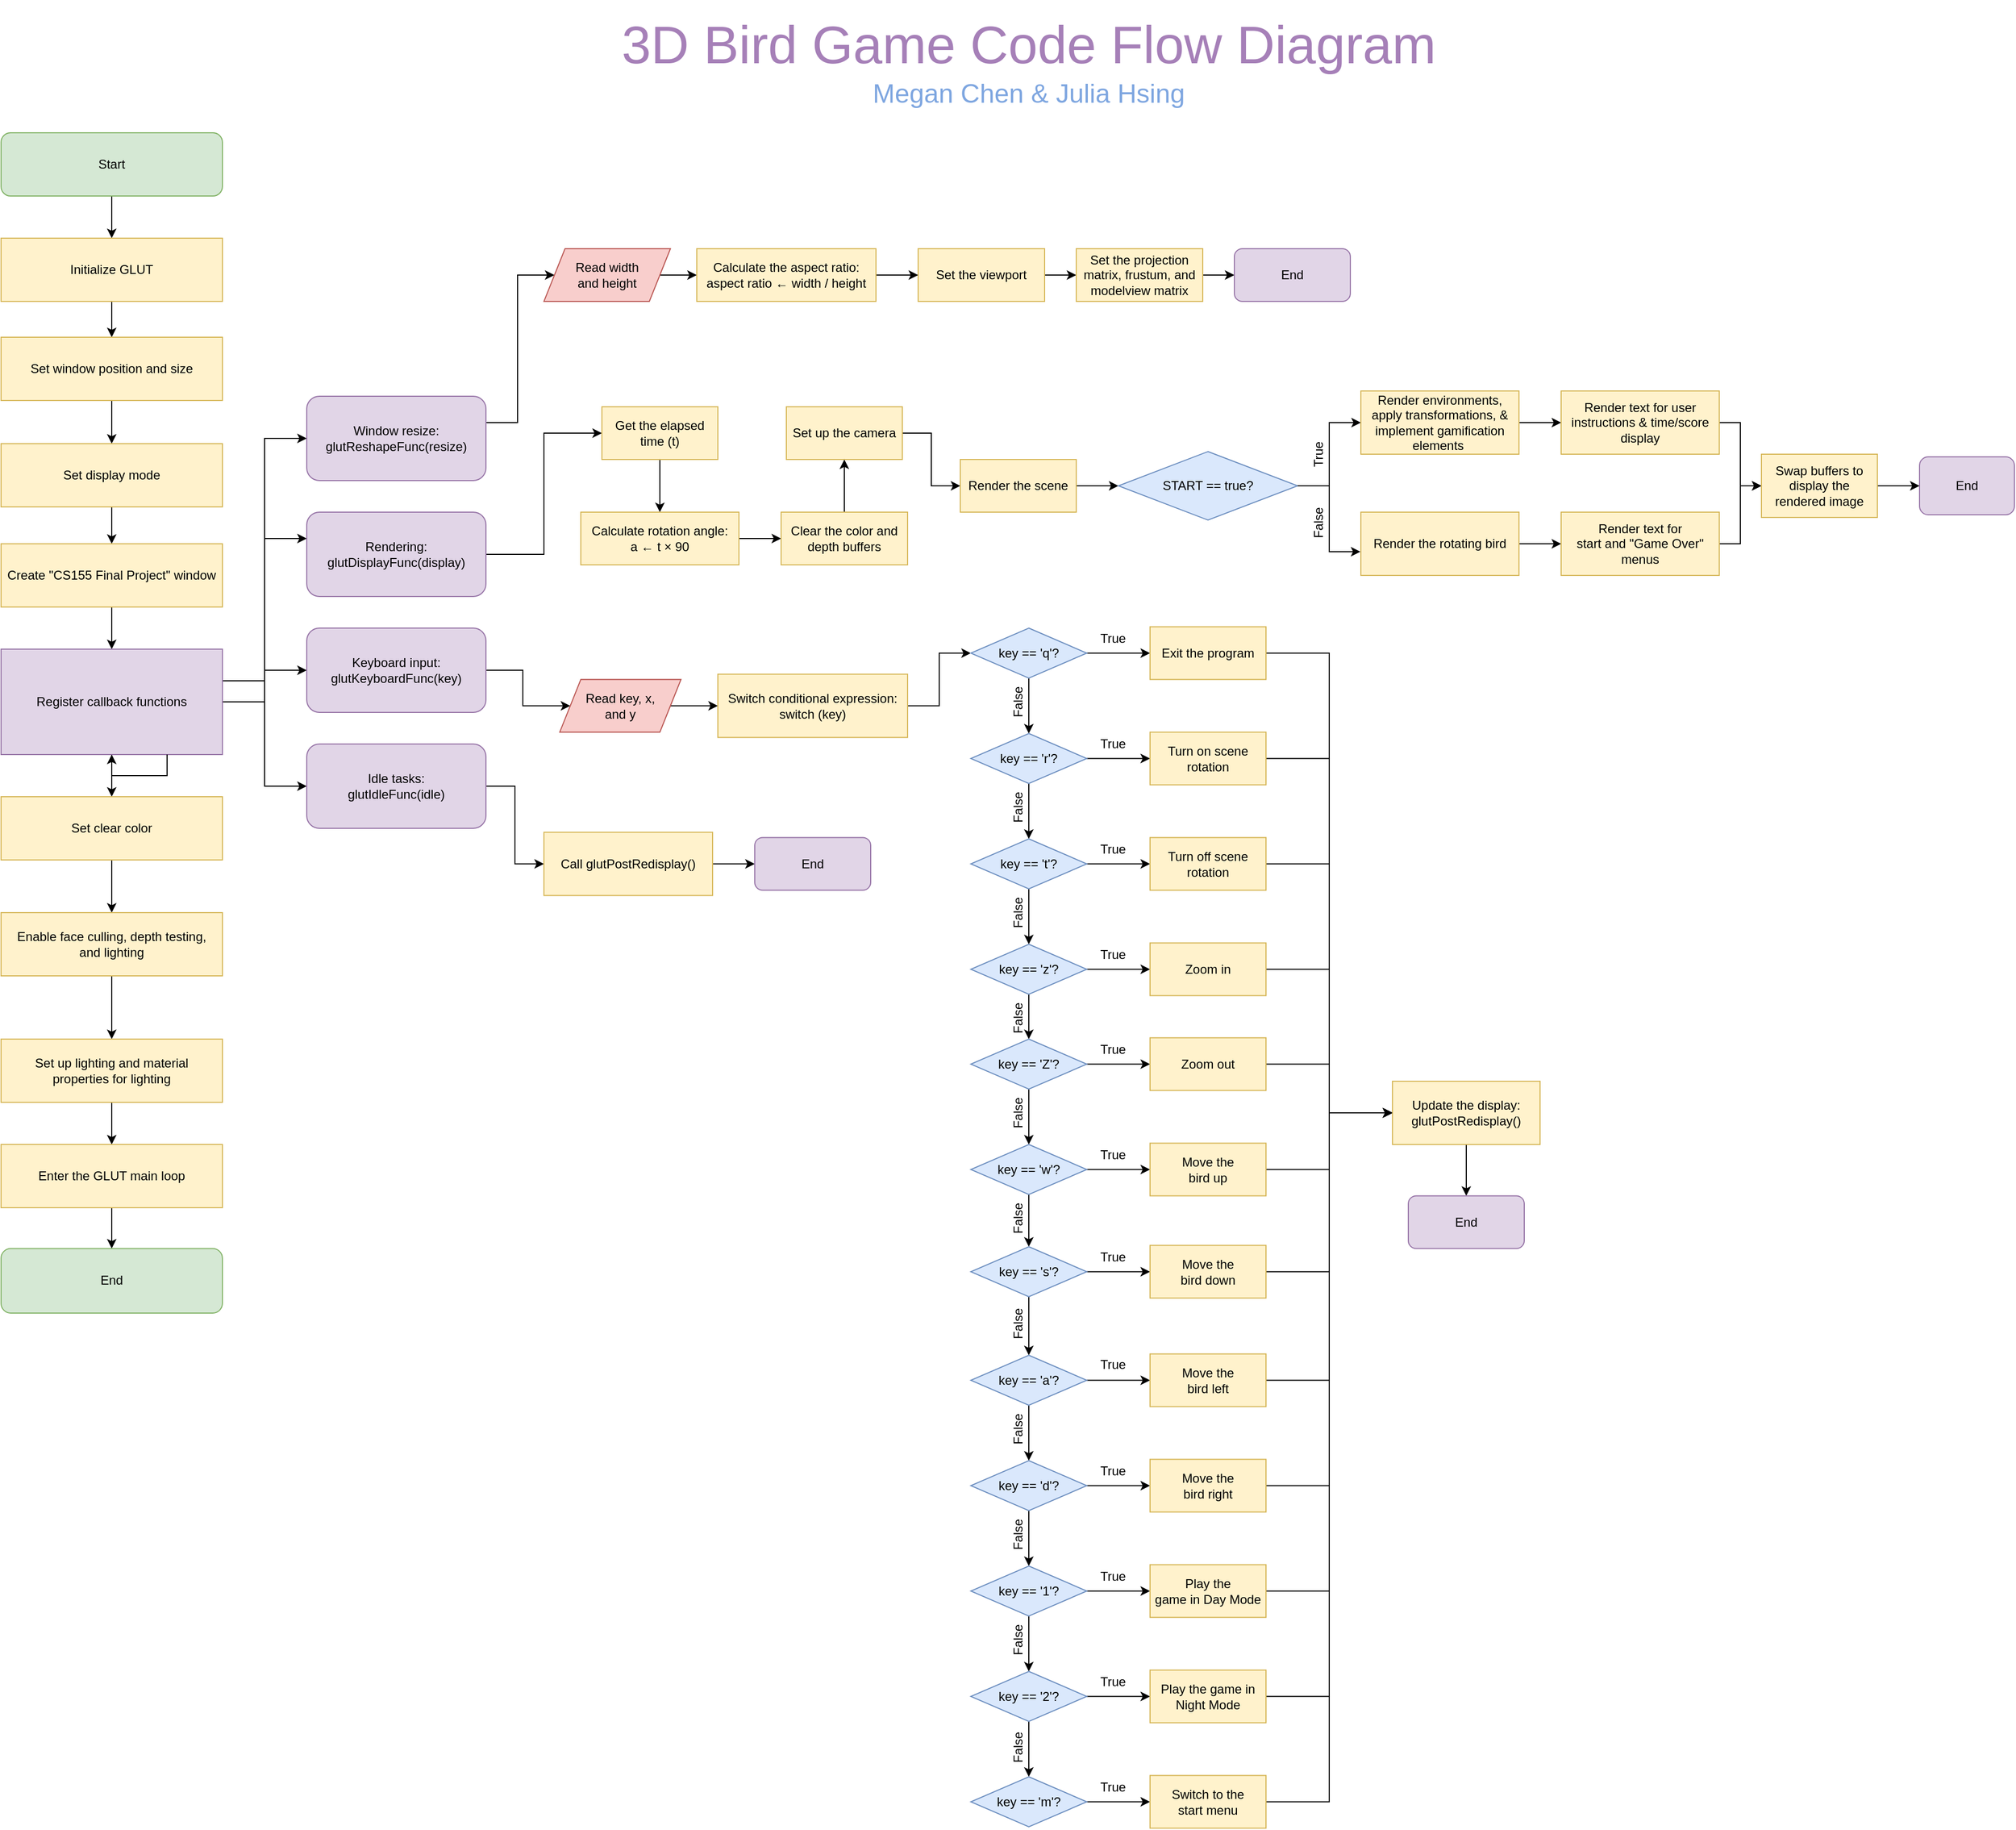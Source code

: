 <mxfile version="22.1.8" type="device">
  <diagram id="C5RBs43oDa-KdzZeNtuy" name="Page-1">
    <mxGraphModel dx="1687" dy="882" grid="0" gridSize="10" guides="1" tooltips="1" connect="1" arrows="1" fold="1" page="0" pageScale="1" pageWidth="1169" pageHeight="827" background="none" math="0" shadow="0">
      <root>
        <mxCell id="WIyWlLk6GJQsqaUBKTNV-0" />
        <mxCell id="WIyWlLk6GJQsqaUBKTNV-1" parent="WIyWlLk6GJQsqaUBKTNV-0" />
        <mxCell id="DvEdpbcLVtmOdHuHlk22-88" value="" style="edgeStyle=orthogonalEdgeStyle;rounded=0;orthogonalLoop=1;jettySize=auto;html=1;" parent="WIyWlLk6GJQsqaUBKTNV-1" source="WIyWlLk6GJQsqaUBKTNV-3" target="GtnpbiUyTME8SAcriD9--0" edge="1">
          <mxGeometry relative="1" as="geometry" />
        </mxCell>
        <mxCell id="WIyWlLk6GJQsqaUBKTNV-3" value="Start" style="rounded=1;whiteSpace=wrap;html=1;fontSize=12;glass=0;strokeWidth=1;shadow=0;fillColor=#d5e8d4;strokeColor=#82b366;" parent="WIyWlLk6GJQsqaUBKTNV-1" vertex="1">
          <mxGeometry x="70" y="160" width="210" height="60" as="geometry" />
        </mxCell>
        <mxCell id="GtnpbiUyTME8SAcriD9--3" value="" style="edgeStyle=orthogonalEdgeStyle;rounded=0;orthogonalLoop=1;jettySize=auto;html=1;" parent="WIyWlLk6GJQsqaUBKTNV-1" source="GtnpbiUyTME8SAcriD9--0" target="GtnpbiUyTME8SAcriD9--1" edge="1">
          <mxGeometry relative="1" as="geometry" />
        </mxCell>
        <mxCell id="GtnpbiUyTME8SAcriD9--0" value="Initialize GLUT" style="rounded=0;whiteSpace=wrap;html=1;fillColor=#fff2cc;strokeColor=#d6b656;" parent="WIyWlLk6GJQsqaUBKTNV-1" vertex="1">
          <mxGeometry x="70" y="260" width="210" height="60" as="geometry" />
        </mxCell>
        <mxCell id="GtnpbiUyTME8SAcriD9--4" value="" style="edgeStyle=orthogonalEdgeStyle;rounded=0;orthogonalLoop=1;jettySize=auto;html=1;" parent="WIyWlLk6GJQsqaUBKTNV-1" source="GtnpbiUyTME8SAcriD9--1" target="GtnpbiUyTME8SAcriD9--2" edge="1">
          <mxGeometry relative="1" as="geometry" />
        </mxCell>
        <mxCell id="GtnpbiUyTME8SAcriD9--1" value="Set window position and size" style="rounded=0;whiteSpace=wrap;html=1;fillColor=#fff2cc;strokeColor=#d6b656;" parent="WIyWlLk6GJQsqaUBKTNV-1" vertex="1">
          <mxGeometry x="70" y="354" width="210" height="60" as="geometry" />
        </mxCell>
        <mxCell id="GtnpbiUyTME8SAcriD9--6" value="" style="edgeStyle=orthogonalEdgeStyle;rounded=0;orthogonalLoop=1;jettySize=auto;html=1;" parent="WIyWlLk6GJQsqaUBKTNV-1" source="GtnpbiUyTME8SAcriD9--2" target="GtnpbiUyTME8SAcriD9--5" edge="1">
          <mxGeometry relative="1" as="geometry" />
        </mxCell>
        <mxCell id="GtnpbiUyTME8SAcriD9--2" value="Set display mode" style="rounded=0;whiteSpace=wrap;html=1;fillColor=#fff2cc;strokeColor=#d6b656;" parent="WIyWlLk6GJQsqaUBKTNV-1" vertex="1">
          <mxGeometry x="70" y="455" width="210" height="60" as="geometry" />
        </mxCell>
        <mxCell id="GtnpbiUyTME8SAcriD9--8" value="" style="edgeStyle=orthogonalEdgeStyle;rounded=0;orthogonalLoop=1;jettySize=auto;html=1;" parent="WIyWlLk6GJQsqaUBKTNV-1" source="GtnpbiUyTME8SAcriD9--5" target="GtnpbiUyTME8SAcriD9--7" edge="1">
          <mxGeometry relative="1" as="geometry" />
        </mxCell>
        <mxCell id="GtnpbiUyTME8SAcriD9--5" value="Create &quot;CS155 Final Project&quot; window" style="rounded=0;whiteSpace=wrap;html=1;fillColor=#fff2cc;strokeColor=#d6b656;" parent="WIyWlLk6GJQsqaUBKTNV-1" vertex="1">
          <mxGeometry x="70" y="550" width="210" height="60" as="geometry" />
        </mxCell>
        <mxCell id="GtnpbiUyTME8SAcriD9--10" value="" style="edgeStyle=orthogonalEdgeStyle;rounded=0;orthogonalLoop=1;jettySize=auto;html=1;" parent="WIyWlLk6GJQsqaUBKTNV-1" source="GtnpbiUyTME8SAcriD9--7" target="GtnpbiUyTME8SAcriD9--9" edge="1">
          <mxGeometry relative="1" as="geometry" />
        </mxCell>
        <mxCell id="GtnpbiUyTME8SAcriD9--27" style="edgeStyle=orthogonalEdgeStyle;rounded=0;orthogonalLoop=1;jettySize=auto;html=1;exitX=1;exitY=0.5;exitDx=0;exitDy=0;" parent="WIyWlLk6GJQsqaUBKTNV-1" source="GtnpbiUyTME8SAcriD9--7" target="GtnpbiUyTME8SAcriD9--23" edge="1">
          <mxGeometry relative="1" as="geometry">
            <Array as="points">
              <mxPoint x="320" y="680" />
              <mxPoint x="320" y="545" />
            </Array>
          </mxGeometry>
        </mxCell>
        <mxCell id="GtnpbiUyTME8SAcriD9--28" style="edgeStyle=orthogonalEdgeStyle;rounded=0;orthogonalLoop=1;jettySize=auto;html=1;exitX=1;exitY=0.5;exitDx=0;exitDy=0;entryX=0;entryY=0.5;entryDx=0;entryDy=0;" parent="WIyWlLk6GJQsqaUBKTNV-1" source="GtnpbiUyTME8SAcriD9--7" target="GtnpbiUyTME8SAcriD9--24" edge="1">
          <mxGeometry relative="1" as="geometry" />
        </mxCell>
        <mxCell id="GtnpbiUyTME8SAcriD9--29" style="edgeStyle=orthogonalEdgeStyle;rounded=0;orthogonalLoop=1;jettySize=auto;html=1;exitX=1;exitY=0.5;exitDx=0;exitDy=0;entryX=0;entryY=0.5;entryDx=0;entryDy=0;" parent="WIyWlLk6GJQsqaUBKTNV-1" source="GtnpbiUyTME8SAcriD9--7" target="GtnpbiUyTME8SAcriD9--22" edge="1">
          <mxGeometry relative="1" as="geometry" />
        </mxCell>
        <mxCell id="GtnpbiUyTME8SAcriD9--30" style="edgeStyle=orthogonalEdgeStyle;rounded=0;orthogonalLoop=1;jettySize=auto;html=1;exitX=1;exitY=0.5;exitDx=0;exitDy=0;entryX=0;entryY=0.5;entryDx=0;entryDy=0;" parent="WIyWlLk6GJQsqaUBKTNV-1" source="GtnpbiUyTME8SAcriD9--7" target="GtnpbiUyTME8SAcriD9--25" edge="1">
          <mxGeometry relative="1" as="geometry" />
        </mxCell>
        <mxCell id="GtnpbiUyTME8SAcriD9--7" value="Register callback functions" style="rounded=0;whiteSpace=wrap;html=1;fillColor=#e1d5e7;strokeColor=#9673a6;" parent="WIyWlLk6GJQsqaUBKTNV-1" vertex="1">
          <mxGeometry x="70" y="650" width="210" height="100" as="geometry" />
        </mxCell>
        <mxCell id="GtnpbiUyTME8SAcriD9--12" value="" style="edgeStyle=orthogonalEdgeStyle;rounded=0;orthogonalLoop=1;jettySize=auto;html=1;" parent="WIyWlLk6GJQsqaUBKTNV-1" source="GtnpbiUyTME8SAcriD9--9" target="GtnpbiUyTME8SAcriD9--11" edge="1">
          <mxGeometry relative="1" as="geometry" />
        </mxCell>
        <mxCell id="GtnpbiUyTME8SAcriD9--9" value="Set clear color" style="rounded=0;whiteSpace=wrap;html=1;fillColor=#fff2cc;strokeColor=#d6b656;" parent="WIyWlLk6GJQsqaUBKTNV-1" vertex="1">
          <mxGeometry x="70" y="790" width="210" height="60" as="geometry" />
        </mxCell>
        <mxCell id="GtnpbiUyTME8SAcriD9--16" value="" style="edgeStyle=orthogonalEdgeStyle;rounded=0;orthogonalLoop=1;jettySize=auto;html=1;" parent="WIyWlLk6GJQsqaUBKTNV-1" source="GtnpbiUyTME8SAcriD9--11" target="GtnpbiUyTME8SAcriD9--13" edge="1">
          <mxGeometry relative="1" as="geometry" />
        </mxCell>
        <mxCell id="GtnpbiUyTME8SAcriD9--11" value="Enable face culling, depth testing, &lt;br&gt;and lighting" style="rounded=0;whiteSpace=wrap;html=1;fillColor=#fff2cc;strokeColor=#d6b656;" parent="WIyWlLk6GJQsqaUBKTNV-1" vertex="1">
          <mxGeometry x="70" y="900" width="210" height="60" as="geometry" />
        </mxCell>
        <mxCell id="GtnpbiUyTME8SAcriD9--15" value="" style="edgeStyle=orthogonalEdgeStyle;rounded=0;orthogonalLoop=1;jettySize=auto;html=1;" parent="WIyWlLk6GJQsqaUBKTNV-1" source="GtnpbiUyTME8SAcriD9--13" target="GtnpbiUyTME8SAcriD9--14" edge="1">
          <mxGeometry relative="1" as="geometry" />
        </mxCell>
        <mxCell id="GtnpbiUyTME8SAcriD9--13" value="Set up lighting and material &lt;br&gt;properties for lighting" style="rounded=0;whiteSpace=wrap;html=1;fillColor=#fff2cc;strokeColor=#d6b656;" parent="WIyWlLk6GJQsqaUBKTNV-1" vertex="1">
          <mxGeometry x="70" y="1020" width="210" height="60" as="geometry" />
        </mxCell>
        <mxCell id="GtnpbiUyTME8SAcriD9--18" value="" style="edgeStyle=orthogonalEdgeStyle;rounded=0;orthogonalLoop=1;jettySize=auto;html=1;" parent="WIyWlLk6GJQsqaUBKTNV-1" source="GtnpbiUyTME8SAcriD9--14" target="GtnpbiUyTME8SAcriD9--17" edge="1">
          <mxGeometry relative="1" as="geometry" />
        </mxCell>
        <mxCell id="GtnpbiUyTME8SAcriD9--14" value="Enter the GLUT main loop" style="rounded=0;whiteSpace=wrap;html=1;fillColor=#fff2cc;strokeColor=#d6b656;" parent="WIyWlLk6GJQsqaUBKTNV-1" vertex="1">
          <mxGeometry x="70" y="1120" width="210" height="60" as="geometry" />
        </mxCell>
        <mxCell id="GtnpbiUyTME8SAcriD9--17" value="End" style="rounded=1;whiteSpace=wrap;html=1;fillColor=#d5e8d4;strokeColor=#82b366;" parent="WIyWlLk6GJQsqaUBKTNV-1" vertex="1">
          <mxGeometry x="70" y="1218.75" width="210" height="61.25" as="geometry" />
        </mxCell>
        <mxCell id="GtnpbiUyTME8SAcriD9--35" style="edgeStyle=orthogonalEdgeStyle;rounded=0;orthogonalLoop=1;jettySize=auto;html=1;entryX=0;entryY=0.5;entryDx=0;entryDy=0;" parent="WIyWlLk6GJQsqaUBKTNV-1" source="GtnpbiUyTME8SAcriD9--22" target="GtnpbiUyTME8SAcriD9--31" edge="1">
          <mxGeometry relative="1" as="geometry">
            <Array as="points">
              <mxPoint x="560" y="435" />
              <mxPoint x="560" y="295" />
            </Array>
          </mxGeometry>
        </mxCell>
        <mxCell id="GtnpbiUyTME8SAcriD9--22" value="Window resize: glutReshapeFunc(resize)" style="rounded=1;whiteSpace=wrap;html=1;fillColor=#e1d5e7;strokeColor=#9673a6;" parent="WIyWlLk6GJQsqaUBKTNV-1" vertex="1">
          <mxGeometry x="360" y="410" width="170" height="80" as="geometry" />
        </mxCell>
        <mxCell id="GtnpbiUyTME8SAcriD9--49" style="edgeStyle=orthogonalEdgeStyle;rounded=0;orthogonalLoop=1;jettySize=auto;html=1;entryX=0;entryY=0.5;entryDx=0;entryDy=0;" parent="WIyWlLk6GJQsqaUBKTNV-1" source="GtnpbiUyTME8SAcriD9--23" target="GtnpbiUyTME8SAcriD9--44" edge="1">
          <mxGeometry relative="1" as="geometry" />
        </mxCell>
        <mxCell id="GtnpbiUyTME8SAcriD9--23" value="Rendering: glutDisplayFunc(display)" style="rounded=1;whiteSpace=wrap;html=1;fillColor=#e1d5e7;strokeColor=#9673a6;" parent="WIyWlLk6GJQsqaUBKTNV-1" vertex="1">
          <mxGeometry x="360" y="520" width="170" height="80" as="geometry" />
        </mxCell>
        <mxCell id="GtnpbiUyTME8SAcriD9--78" value="" style="edgeStyle=orthogonalEdgeStyle;rounded=0;orthogonalLoop=1;jettySize=auto;html=1;" parent="WIyWlLk6GJQsqaUBKTNV-1" source="GtnpbiUyTME8SAcriD9--24" target="GtnpbiUyTME8SAcriD9--77" edge="1">
          <mxGeometry relative="1" as="geometry" />
        </mxCell>
        <mxCell id="GtnpbiUyTME8SAcriD9--24" value="Keyboard input: glutKeyboardFunc(key)" style="rounded=1;whiteSpace=wrap;html=1;fillColor=#e1d5e7;strokeColor=#9673a6;" parent="WIyWlLk6GJQsqaUBKTNV-1" vertex="1">
          <mxGeometry x="360" y="630" width="170" height="80" as="geometry" />
        </mxCell>
        <mxCell id="DvEdpbcLVtmOdHuHlk22-83" style="edgeStyle=orthogonalEdgeStyle;rounded=0;orthogonalLoop=1;jettySize=auto;html=1;entryX=0;entryY=0.5;entryDx=0;entryDy=0;" parent="WIyWlLk6GJQsqaUBKTNV-1" source="GtnpbiUyTME8SAcriD9--25" target="DvEdpbcLVtmOdHuHlk22-82" edge="1">
          <mxGeometry relative="1" as="geometry" />
        </mxCell>
        <mxCell id="GtnpbiUyTME8SAcriD9--25" value="Idle tasks: &lt;br&gt;glutIdleFunc(idle)" style="rounded=1;whiteSpace=wrap;html=1;fillColor=#e1d5e7;strokeColor=#9673a6;" parent="WIyWlLk6GJQsqaUBKTNV-1" vertex="1">
          <mxGeometry x="360" y="740" width="170" height="80" as="geometry" />
        </mxCell>
        <mxCell id="GtnpbiUyTME8SAcriD9--42" value="" style="edgeStyle=orthogonalEdgeStyle;rounded=0;orthogonalLoop=1;jettySize=auto;html=1;" parent="WIyWlLk6GJQsqaUBKTNV-1" source="GtnpbiUyTME8SAcriD9--31" target="GtnpbiUyTME8SAcriD9--41" edge="1">
          <mxGeometry relative="1" as="geometry" />
        </mxCell>
        <mxCell id="GtnpbiUyTME8SAcriD9--31" value="Read width &lt;br&gt;and height" style="shape=parallelogram;perimeter=parallelogramPerimeter;whiteSpace=wrap;html=1;fixedSize=1;fillColor=#f8cecc;strokeColor=#b85450;" parent="WIyWlLk6GJQsqaUBKTNV-1" vertex="1">
          <mxGeometry x="585" y="270" width="120" height="50" as="geometry" />
        </mxCell>
        <mxCell id="GtnpbiUyTME8SAcriD9--32" style="edgeStyle=orthogonalEdgeStyle;rounded=0;orthogonalLoop=1;jettySize=auto;html=1;exitX=0.5;exitY=1;exitDx=0;exitDy=0;" parent="WIyWlLk6GJQsqaUBKTNV-1" source="GtnpbiUyTME8SAcriD9--31" target="GtnpbiUyTME8SAcriD9--31" edge="1">
          <mxGeometry relative="1" as="geometry" />
        </mxCell>
        <mxCell id="GtnpbiUyTME8SAcriD9--37" value="" style="edgeStyle=orthogonalEdgeStyle;rounded=0;orthogonalLoop=1;jettySize=auto;html=1;" parent="WIyWlLk6GJQsqaUBKTNV-1" source="GtnpbiUyTME8SAcriD9--33" target="GtnpbiUyTME8SAcriD9--34" edge="1">
          <mxGeometry relative="1" as="geometry" />
        </mxCell>
        <mxCell id="GtnpbiUyTME8SAcriD9--33" value="Set the viewport" style="rounded=0;whiteSpace=wrap;html=1;fillColor=#fff2cc;strokeColor=#d6b656;" parent="WIyWlLk6GJQsqaUBKTNV-1" vertex="1">
          <mxGeometry x="940" y="270" width="120" height="50" as="geometry" />
        </mxCell>
        <mxCell id="GtnpbiUyTME8SAcriD9--39" value="" style="edgeStyle=orthogonalEdgeStyle;rounded=0;orthogonalLoop=1;jettySize=auto;html=1;" parent="WIyWlLk6GJQsqaUBKTNV-1" source="GtnpbiUyTME8SAcriD9--34" target="GtnpbiUyTME8SAcriD9--38" edge="1">
          <mxGeometry relative="1" as="geometry" />
        </mxCell>
        <mxCell id="GtnpbiUyTME8SAcriD9--34" value="Set the projection matrix, frustum, and modelview matrix" style="rounded=0;whiteSpace=wrap;html=1;fillColor=#fff2cc;strokeColor=#d6b656;" parent="WIyWlLk6GJQsqaUBKTNV-1" vertex="1">
          <mxGeometry x="1090" y="270" width="120" height="50" as="geometry" />
        </mxCell>
        <mxCell id="GtnpbiUyTME8SAcriD9--38" value="End" style="rounded=1;whiteSpace=wrap;html=1;fillColor=#e1d5e7;strokeColor=#9673a6;" parent="WIyWlLk6GJQsqaUBKTNV-1" vertex="1">
          <mxGeometry x="1240" y="270" width="110" height="50" as="geometry" />
        </mxCell>
        <mxCell id="GtnpbiUyTME8SAcriD9--43" value="" style="edgeStyle=orthogonalEdgeStyle;rounded=0;orthogonalLoop=1;jettySize=auto;html=1;" parent="WIyWlLk6GJQsqaUBKTNV-1" source="GtnpbiUyTME8SAcriD9--41" target="GtnpbiUyTME8SAcriD9--33" edge="1">
          <mxGeometry relative="1" as="geometry" />
        </mxCell>
        <mxCell id="GtnpbiUyTME8SAcriD9--41" value="Calculate the aspect ratio:&lt;br&gt;aspect ratio&amp;nbsp;← width / height" style="rounded=0;whiteSpace=wrap;html=1;fillColor=#fff2cc;strokeColor=#d6b656;" parent="WIyWlLk6GJQsqaUBKTNV-1" vertex="1">
          <mxGeometry x="730" y="270" width="170" height="50" as="geometry" />
        </mxCell>
        <mxCell id="GtnpbiUyTME8SAcriD9--50" value="" style="edgeStyle=orthogonalEdgeStyle;rounded=0;orthogonalLoop=1;jettySize=auto;html=1;" parent="WIyWlLk6GJQsqaUBKTNV-1" source="GtnpbiUyTME8SAcriD9--44" target="GtnpbiUyTME8SAcriD9--45" edge="1">
          <mxGeometry relative="1" as="geometry" />
        </mxCell>
        <mxCell id="GtnpbiUyTME8SAcriD9--44" value="Get the elapsed time (t)" style="rounded=0;whiteSpace=wrap;html=1;fillColor=#fff2cc;strokeColor=#d6b656;" parent="WIyWlLk6GJQsqaUBKTNV-1" vertex="1">
          <mxGeometry x="640" y="420" width="110" height="50" as="geometry" />
        </mxCell>
        <mxCell id="GtnpbiUyTME8SAcriD9--51" value="" style="edgeStyle=orthogonalEdgeStyle;rounded=0;orthogonalLoop=1;jettySize=auto;html=1;" parent="WIyWlLk6GJQsqaUBKTNV-1" source="GtnpbiUyTME8SAcriD9--45" target="GtnpbiUyTME8SAcriD9--46" edge="1">
          <mxGeometry relative="1" as="geometry" />
        </mxCell>
        <mxCell id="GtnpbiUyTME8SAcriD9--45" value="Calculate rotation angle:&lt;br&gt;a ←&amp;nbsp;t ×&amp;nbsp;90" style="rounded=0;whiteSpace=wrap;html=1;fillColor=#fff2cc;strokeColor=#d6b656;" parent="WIyWlLk6GJQsqaUBKTNV-1" vertex="1">
          <mxGeometry x="620" y="520" width="150" height="50" as="geometry" />
        </mxCell>
        <mxCell id="GtnpbiUyTME8SAcriD9--52" value="" style="edgeStyle=orthogonalEdgeStyle;rounded=0;orthogonalLoop=1;jettySize=auto;html=1;" parent="WIyWlLk6GJQsqaUBKTNV-1" source="GtnpbiUyTME8SAcriD9--46" target="GtnpbiUyTME8SAcriD9--47" edge="1">
          <mxGeometry relative="1" as="geometry" />
        </mxCell>
        <mxCell id="GtnpbiUyTME8SAcriD9--46" value="Clear the color and depth buffers" style="rounded=0;whiteSpace=wrap;html=1;fillColor=#fff2cc;strokeColor=#d6b656;" parent="WIyWlLk6GJQsqaUBKTNV-1" vertex="1">
          <mxGeometry x="810" y="520" width="120" height="50" as="geometry" />
        </mxCell>
        <mxCell id="GtnpbiUyTME8SAcriD9--53" value="" style="edgeStyle=orthogonalEdgeStyle;rounded=0;orthogonalLoop=1;jettySize=auto;html=1;" parent="WIyWlLk6GJQsqaUBKTNV-1" source="GtnpbiUyTME8SAcriD9--47" target="GtnpbiUyTME8SAcriD9--48" edge="1">
          <mxGeometry relative="1" as="geometry" />
        </mxCell>
        <mxCell id="GtnpbiUyTME8SAcriD9--47" value="Set up the camera" style="rounded=0;whiteSpace=wrap;html=1;fillColor=#fff2cc;strokeColor=#d6b656;" parent="WIyWlLk6GJQsqaUBKTNV-1" vertex="1">
          <mxGeometry x="815" y="420" width="110" height="50" as="geometry" />
        </mxCell>
        <mxCell id="GtnpbiUyTME8SAcriD9--56" value="" style="edgeStyle=orthogonalEdgeStyle;rounded=0;orthogonalLoop=1;jettySize=auto;html=1;" parent="WIyWlLk6GJQsqaUBKTNV-1" source="GtnpbiUyTME8SAcriD9--48" target="GtnpbiUyTME8SAcriD9--55" edge="1">
          <mxGeometry relative="1" as="geometry" />
        </mxCell>
        <mxCell id="GtnpbiUyTME8SAcriD9--48" value="Render the scene" style="rounded=0;whiteSpace=wrap;html=1;fillColor=#fff2cc;strokeColor=#d6b656;" parent="WIyWlLk6GJQsqaUBKTNV-1" vertex="1">
          <mxGeometry x="980" y="470" width="110" height="50" as="geometry" />
        </mxCell>
        <mxCell id="GtnpbiUyTME8SAcriD9--59" style="edgeStyle=orthogonalEdgeStyle;rounded=0;orthogonalLoop=1;jettySize=auto;html=1;entryX=0;entryY=0.5;entryDx=0;entryDy=0;" parent="WIyWlLk6GJQsqaUBKTNV-1" source="GtnpbiUyTME8SAcriD9--55" target="GtnpbiUyTME8SAcriD9--57" edge="1">
          <mxGeometry relative="1" as="geometry" />
        </mxCell>
        <mxCell id="GtnpbiUyTME8SAcriD9--55" value="START == true?" style="rhombus;whiteSpace=wrap;html=1;fillColor=#dae8fc;strokeColor=#6c8ebf;" parent="WIyWlLk6GJQsqaUBKTNV-1" vertex="1">
          <mxGeometry x="1130" y="462.5" width="170" height="65" as="geometry" />
        </mxCell>
        <mxCell id="GtnpbiUyTME8SAcriD9--69" value="" style="edgeStyle=orthogonalEdgeStyle;rounded=0;orthogonalLoop=1;jettySize=auto;html=1;" parent="WIyWlLk6GJQsqaUBKTNV-1" source="GtnpbiUyTME8SAcriD9--57" target="GtnpbiUyTME8SAcriD9--67" edge="1">
          <mxGeometry relative="1" as="geometry" />
        </mxCell>
        <mxCell id="GtnpbiUyTME8SAcriD9--57" value="Render environments, apply transformations, &amp;amp; implement gamification elements&amp;nbsp;" style="rounded=0;whiteSpace=wrap;html=1;fillColor=#fff2cc;strokeColor=#d6b656;" parent="WIyWlLk6GJQsqaUBKTNV-1" vertex="1">
          <mxGeometry x="1360" y="405" width="150" height="60" as="geometry" />
        </mxCell>
        <mxCell id="GtnpbiUyTME8SAcriD9--70" value="" style="edgeStyle=orthogonalEdgeStyle;rounded=0;orthogonalLoop=1;jettySize=auto;html=1;" parent="WIyWlLk6GJQsqaUBKTNV-1" source="GtnpbiUyTME8SAcriD9--58" target="GtnpbiUyTME8SAcriD9--68" edge="1">
          <mxGeometry relative="1" as="geometry" />
        </mxCell>
        <mxCell id="GtnpbiUyTME8SAcriD9--58" value="Render the rotating bird" style="rounded=0;whiteSpace=wrap;html=1;fillColor=#fff2cc;strokeColor=#d6b656;" parent="WIyWlLk6GJQsqaUBKTNV-1" vertex="1">
          <mxGeometry x="1360" y="520" width="150" height="60" as="geometry" />
        </mxCell>
        <mxCell id="GtnpbiUyTME8SAcriD9--60" style="edgeStyle=orthogonalEdgeStyle;rounded=0;orthogonalLoop=1;jettySize=auto;html=1;entryX=-0.003;entryY=0.625;entryDx=0;entryDy=0;entryPerimeter=0;" parent="WIyWlLk6GJQsqaUBKTNV-1" source="GtnpbiUyTME8SAcriD9--55" target="GtnpbiUyTME8SAcriD9--58" edge="1">
          <mxGeometry relative="1" as="geometry" />
        </mxCell>
        <mxCell id="GtnpbiUyTME8SAcriD9--63" value="False" style="text;strokeColor=none;align=center;fillColor=none;html=1;verticalAlign=middle;whiteSpace=wrap;rounded=0;rotation=-90;" parent="WIyWlLk6GJQsqaUBKTNV-1" vertex="1">
          <mxGeometry x="1290" y="520" width="60" height="20" as="geometry" />
        </mxCell>
        <mxCell id="GtnpbiUyTME8SAcriD9--64" value="True" style="text;strokeColor=none;align=center;fillColor=none;html=1;verticalAlign=middle;whiteSpace=wrap;rounded=0;rotation=-90;" parent="WIyWlLk6GJQsqaUBKTNV-1" vertex="1">
          <mxGeometry x="1295" y="455" width="50" height="20" as="geometry" />
        </mxCell>
        <mxCell id="GtnpbiUyTME8SAcriD9--73" style="edgeStyle=orthogonalEdgeStyle;rounded=0;orthogonalLoop=1;jettySize=auto;html=1;entryX=0;entryY=0.5;entryDx=0;entryDy=0;" parent="WIyWlLk6GJQsqaUBKTNV-1" source="GtnpbiUyTME8SAcriD9--67" target="GtnpbiUyTME8SAcriD9--72" edge="1">
          <mxGeometry relative="1" as="geometry" />
        </mxCell>
        <mxCell id="GtnpbiUyTME8SAcriD9--67" value="Render text for user instructions &amp;amp; time/score display" style="rounded=0;whiteSpace=wrap;html=1;fillColor=#fff2cc;strokeColor=#d6b656;" parent="WIyWlLk6GJQsqaUBKTNV-1" vertex="1">
          <mxGeometry x="1550" y="405" width="150" height="60" as="geometry" />
        </mxCell>
        <mxCell id="GtnpbiUyTME8SAcriD9--74" style="edgeStyle=orthogonalEdgeStyle;rounded=0;orthogonalLoop=1;jettySize=auto;html=1;entryX=0;entryY=0.5;entryDx=0;entryDy=0;" parent="WIyWlLk6GJQsqaUBKTNV-1" source="GtnpbiUyTME8SAcriD9--68" target="GtnpbiUyTME8SAcriD9--72" edge="1">
          <mxGeometry relative="1" as="geometry" />
        </mxCell>
        <mxCell id="GtnpbiUyTME8SAcriD9--68" value="Render text for &lt;br&gt;start and &quot;Game Over&quot; menus" style="rounded=0;whiteSpace=wrap;html=1;fillColor=#fff2cc;strokeColor=#d6b656;" parent="WIyWlLk6GJQsqaUBKTNV-1" vertex="1">
          <mxGeometry x="1550" y="520" width="150" height="60" as="geometry" />
        </mxCell>
        <mxCell id="GtnpbiUyTME8SAcriD9--71" value="End" style="rounded=1;whiteSpace=wrap;html=1;fillColor=#e1d5e7;strokeColor=#9673a6;" parent="WIyWlLk6GJQsqaUBKTNV-1" vertex="1">
          <mxGeometry x="1890" y="467.5" width="90" height="55" as="geometry" />
        </mxCell>
        <mxCell id="GtnpbiUyTME8SAcriD9--76" value="" style="edgeStyle=orthogonalEdgeStyle;rounded=0;orthogonalLoop=1;jettySize=auto;html=1;" parent="WIyWlLk6GJQsqaUBKTNV-1" source="GtnpbiUyTME8SAcriD9--72" target="GtnpbiUyTME8SAcriD9--71" edge="1">
          <mxGeometry relative="1" as="geometry" />
        </mxCell>
        <mxCell id="GtnpbiUyTME8SAcriD9--72" value="Swap buffers to display the rendered image" style="rounded=0;whiteSpace=wrap;html=1;fillColor=#fff2cc;strokeColor=#d6b656;" parent="WIyWlLk6GJQsqaUBKTNV-1" vertex="1">
          <mxGeometry x="1740" y="465" width="110" height="60" as="geometry" />
        </mxCell>
        <mxCell id="GtnpbiUyTME8SAcriD9--80" value="" style="edgeStyle=orthogonalEdgeStyle;rounded=0;orthogonalLoop=1;jettySize=auto;html=1;" parent="WIyWlLk6GJQsqaUBKTNV-1" source="GtnpbiUyTME8SAcriD9--77" target="GtnpbiUyTME8SAcriD9--79" edge="1">
          <mxGeometry relative="1" as="geometry" />
        </mxCell>
        <mxCell id="GtnpbiUyTME8SAcriD9--77" value="Read key, x, &lt;br&gt;and y" style="shape=parallelogram;perimeter=parallelogramPerimeter;whiteSpace=wrap;html=1;fixedSize=1;fillColor=#f8cecc;strokeColor=#b85450;" parent="WIyWlLk6GJQsqaUBKTNV-1" vertex="1">
          <mxGeometry x="600" y="678.75" width="115" height="50" as="geometry" />
        </mxCell>
        <mxCell id="DvEdpbcLVtmOdHuHlk22-2" style="edgeStyle=orthogonalEdgeStyle;rounded=0;orthogonalLoop=1;jettySize=auto;html=1;entryX=0;entryY=0.5;entryDx=0;entryDy=0;" parent="WIyWlLk6GJQsqaUBKTNV-1" source="GtnpbiUyTME8SAcriD9--79" target="GtnpbiUyTME8SAcriD9--81" edge="1">
          <mxGeometry relative="1" as="geometry" />
        </mxCell>
        <mxCell id="GtnpbiUyTME8SAcriD9--79" value="Switch conditional expression:&lt;br&gt;switch (key)" style="rounded=0;whiteSpace=wrap;html=1;fillColor=#fff2cc;strokeColor=#d6b656;" parent="WIyWlLk6GJQsqaUBKTNV-1" vertex="1">
          <mxGeometry x="750" y="673.75" width="180" height="60" as="geometry" />
        </mxCell>
        <mxCell id="DvEdpbcLVtmOdHuHlk22-1" value="" style="edgeStyle=orthogonalEdgeStyle;rounded=0;orthogonalLoop=1;jettySize=auto;html=1;" parent="WIyWlLk6GJQsqaUBKTNV-1" source="GtnpbiUyTME8SAcriD9--81" target="DvEdpbcLVtmOdHuHlk22-0" edge="1">
          <mxGeometry relative="1" as="geometry" />
        </mxCell>
        <mxCell id="DvEdpbcLVtmOdHuHlk22-5" value="" style="edgeStyle=orthogonalEdgeStyle;rounded=0;orthogonalLoop=1;jettySize=auto;html=1;" parent="WIyWlLk6GJQsqaUBKTNV-1" source="GtnpbiUyTME8SAcriD9--81" target="DvEdpbcLVtmOdHuHlk22-4" edge="1">
          <mxGeometry relative="1" as="geometry" />
        </mxCell>
        <mxCell id="GtnpbiUyTME8SAcriD9--81" value="key == &#39;q&#39;?" style="rhombus;whiteSpace=wrap;html=1;fillColor=#dae8fc;strokeColor=#6c8ebf;" parent="WIyWlLk6GJQsqaUBKTNV-1" vertex="1">
          <mxGeometry x="990" y="630" width="110" height="47.5" as="geometry" />
        </mxCell>
        <mxCell id="DvEdpbcLVtmOdHuHlk22-8" value="" style="edgeStyle=orthogonalEdgeStyle;rounded=0;orthogonalLoop=1;jettySize=auto;html=1;" parent="WIyWlLk6GJQsqaUBKTNV-1" source="DvEdpbcLVtmOdHuHlk22-0" target="DvEdpbcLVtmOdHuHlk22-3" edge="1">
          <mxGeometry relative="1" as="geometry" />
        </mxCell>
        <mxCell id="DvEdpbcLVtmOdHuHlk22-14" value="" style="edgeStyle=orthogonalEdgeStyle;rounded=0;orthogonalLoop=1;jettySize=auto;html=1;" parent="WIyWlLk6GJQsqaUBKTNV-1" source="DvEdpbcLVtmOdHuHlk22-0" target="DvEdpbcLVtmOdHuHlk22-13" edge="1">
          <mxGeometry relative="1" as="geometry" />
        </mxCell>
        <mxCell id="DvEdpbcLVtmOdHuHlk22-0" value="key == &#39;r&#39;?" style="rhombus;whiteSpace=wrap;html=1;fillColor=#dae8fc;strokeColor=#6c8ebf;" parent="WIyWlLk6GJQsqaUBKTNV-1" vertex="1">
          <mxGeometry x="990" y="730" width="110" height="47.5" as="geometry" />
        </mxCell>
        <mxCell id="DvEdpbcLVtmOdHuHlk22-11" value="" style="edgeStyle=orthogonalEdgeStyle;rounded=0;orthogonalLoop=1;jettySize=auto;html=1;" parent="WIyWlLk6GJQsqaUBKTNV-1" source="DvEdpbcLVtmOdHuHlk22-3" target="DvEdpbcLVtmOdHuHlk22-10" edge="1">
          <mxGeometry relative="1" as="geometry" />
        </mxCell>
        <mxCell id="DvEdpbcLVtmOdHuHlk22-17" value="" style="edgeStyle=orthogonalEdgeStyle;rounded=0;orthogonalLoop=1;jettySize=auto;html=1;" parent="WIyWlLk6GJQsqaUBKTNV-1" source="DvEdpbcLVtmOdHuHlk22-3" target="DvEdpbcLVtmOdHuHlk22-16" edge="1">
          <mxGeometry relative="1" as="geometry" />
        </mxCell>
        <mxCell id="DvEdpbcLVtmOdHuHlk22-3" value="key == &#39;t&#39;?" style="rhombus;whiteSpace=wrap;html=1;fillColor=#dae8fc;strokeColor=#6c8ebf;" parent="WIyWlLk6GJQsqaUBKTNV-1" vertex="1">
          <mxGeometry x="990" y="830" width="110" height="47.5" as="geometry" />
        </mxCell>
        <mxCell id="DvEdpbcLVtmOdHuHlk22-69" style="edgeStyle=orthogonalEdgeStyle;rounded=0;orthogonalLoop=1;jettySize=auto;html=1;entryX=0;entryY=0.5;entryDx=0;entryDy=0;" parent="WIyWlLk6GJQsqaUBKTNV-1" source="DvEdpbcLVtmOdHuHlk22-4" target="DvEdpbcLVtmOdHuHlk22-68" edge="1">
          <mxGeometry relative="1" as="geometry" />
        </mxCell>
        <mxCell id="DvEdpbcLVtmOdHuHlk22-4" value="Exit the program" style="rounded=0;whiteSpace=wrap;html=1;fillColor=#fff2cc;strokeColor=#d6b656;" parent="WIyWlLk6GJQsqaUBKTNV-1" vertex="1">
          <mxGeometry x="1160" y="628.75" width="110" height="50" as="geometry" />
        </mxCell>
        <mxCell id="DvEdpbcLVtmOdHuHlk22-6" value="False" style="text;strokeColor=none;align=center;fillColor=none;html=1;verticalAlign=middle;whiteSpace=wrap;rounded=0;rotation=-90;" parent="WIyWlLk6GJQsqaUBKTNV-1" vertex="1">
          <mxGeometry x="1005" y="690" width="60" height="20" as="geometry" />
        </mxCell>
        <mxCell id="DvEdpbcLVtmOdHuHlk22-7" value="True" style="text;strokeColor=none;align=center;fillColor=none;html=1;verticalAlign=middle;whiteSpace=wrap;rounded=0;rotation=0;" parent="WIyWlLk6GJQsqaUBKTNV-1" vertex="1">
          <mxGeometry x="1100" y="630" width="50" height="20" as="geometry" />
        </mxCell>
        <mxCell id="DvEdpbcLVtmOdHuHlk22-9" value="False" style="text;strokeColor=none;align=center;fillColor=none;html=1;verticalAlign=middle;whiteSpace=wrap;rounded=0;rotation=-90;" parent="WIyWlLk6GJQsqaUBKTNV-1" vertex="1">
          <mxGeometry x="1005" y="790" width="60" height="20" as="geometry" />
        </mxCell>
        <mxCell id="DvEdpbcLVtmOdHuHlk22-20" value="" style="edgeStyle=orthogonalEdgeStyle;rounded=0;orthogonalLoop=1;jettySize=auto;html=1;" parent="WIyWlLk6GJQsqaUBKTNV-1" source="DvEdpbcLVtmOdHuHlk22-10" target="DvEdpbcLVtmOdHuHlk22-19" edge="1">
          <mxGeometry relative="1" as="geometry" />
        </mxCell>
        <mxCell id="DvEdpbcLVtmOdHuHlk22-22" value="" style="edgeStyle=orthogonalEdgeStyle;rounded=0;orthogonalLoop=1;jettySize=auto;html=1;" parent="WIyWlLk6GJQsqaUBKTNV-1" source="DvEdpbcLVtmOdHuHlk22-10" target="DvEdpbcLVtmOdHuHlk22-21" edge="1">
          <mxGeometry relative="1" as="geometry" />
        </mxCell>
        <mxCell id="DvEdpbcLVtmOdHuHlk22-10" value="key == &#39;z&#39;?" style="rhombus;whiteSpace=wrap;html=1;fillColor=#dae8fc;strokeColor=#6c8ebf;" parent="WIyWlLk6GJQsqaUBKTNV-1" vertex="1">
          <mxGeometry x="990" y="930" width="110" height="47.5" as="geometry" />
        </mxCell>
        <mxCell id="DvEdpbcLVtmOdHuHlk22-12" value="False" style="text;strokeColor=none;align=center;fillColor=none;html=1;verticalAlign=middle;whiteSpace=wrap;rounded=0;rotation=-90;" parent="WIyWlLk6GJQsqaUBKTNV-1" vertex="1">
          <mxGeometry x="1005" y="890" width="60" height="20" as="geometry" />
        </mxCell>
        <mxCell id="DvEdpbcLVtmOdHuHlk22-70" style="edgeStyle=orthogonalEdgeStyle;rounded=0;orthogonalLoop=1;jettySize=auto;html=1;entryX=0;entryY=0.5;entryDx=0;entryDy=0;" parent="WIyWlLk6GJQsqaUBKTNV-1" source="DvEdpbcLVtmOdHuHlk22-13" target="DvEdpbcLVtmOdHuHlk22-68" edge="1">
          <mxGeometry relative="1" as="geometry" />
        </mxCell>
        <mxCell id="DvEdpbcLVtmOdHuHlk22-13" value="Turn on scene rotation" style="rounded=0;whiteSpace=wrap;html=1;fillColor=#fff2cc;strokeColor=#d6b656;" parent="WIyWlLk6GJQsqaUBKTNV-1" vertex="1">
          <mxGeometry x="1160" y="728.75" width="110" height="50" as="geometry" />
        </mxCell>
        <mxCell id="DvEdpbcLVtmOdHuHlk22-15" value="True" style="text;strokeColor=none;align=center;fillColor=none;html=1;verticalAlign=middle;whiteSpace=wrap;rounded=0;rotation=0;" parent="WIyWlLk6GJQsqaUBKTNV-1" vertex="1">
          <mxGeometry x="1100" y="730" width="50" height="20" as="geometry" />
        </mxCell>
        <mxCell id="DvEdpbcLVtmOdHuHlk22-71" style="edgeStyle=orthogonalEdgeStyle;rounded=0;orthogonalLoop=1;jettySize=auto;html=1;entryX=0;entryY=0.5;entryDx=0;entryDy=0;" parent="WIyWlLk6GJQsqaUBKTNV-1" source="DvEdpbcLVtmOdHuHlk22-16" target="DvEdpbcLVtmOdHuHlk22-68" edge="1">
          <mxGeometry relative="1" as="geometry" />
        </mxCell>
        <mxCell id="DvEdpbcLVtmOdHuHlk22-16" value="Turn off scene rotation" style="rounded=0;whiteSpace=wrap;html=1;fillColor=#fff2cc;strokeColor=#d6b656;" parent="WIyWlLk6GJQsqaUBKTNV-1" vertex="1">
          <mxGeometry x="1160" y="828.75" width="110" height="50" as="geometry" />
        </mxCell>
        <mxCell id="DvEdpbcLVtmOdHuHlk22-18" value="True" style="text;strokeColor=none;align=center;fillColor=none;html=1;verticalAlign=middle;whiteSpace=wrap;rounded=0;rotation=0;" parent="WIyWlLk6GJQsqaUBKTNV-1" vertex="1">
          <mxGeometry x="1100" y="830" width="50" height="20" as="geometry" />
        </mxCell>
        <mxCell id="DvEdpbcLVtmOdHuHlk22-72" style="edgeStyle=orthogonalEdgeStyle;rounded=0;orthogonalLoop=1;jettySize=auto;html=1;entryX=0;entryY=0.5;entryDx=0;entryDy=0;" parent="WIyWlLk6GJQsqaUBKTNV-1" source="DvEdpbcLVtmOdHuHlk22-19" target="DvEdpbcLVtmOdHuHlk22-68" edge="1">
          <mxGeometry relative="1" as="geometry" />
        </mxCell>
        <mxCell id="DvEdpbcLVtmOdHuHlk22-19" value="Zoom in" style="rounded=0;whiteSpace=wrap;html=1;fillColor=#fff2cc;strokeColor=#d6b656;" parent="WIyWlLk6GJQsqaUBKTNV-1" vertex="1">
          <mxGeometry x="1160" y="928.75" width="110" height="50" as="geometry" />
        </mxCell>
        <mxCell id="DvEdpbcLVtmOdHuHlk22-25" value="" style="edgeStyle=orthogonalEdgeStyle;rounded=0;orthogonalLoop=1;jettySize=auto;html=1;" parent="WIyWlLk6GJQsqaUBKTNV-1" source="DvEdpbcLVtmOdHuHlk22-21" target="DvEdpbcLVtmOdHuHlk22-24" edge="1">
          <mxGeometry relative="1" as="geometry" />
        </mxCell>
        <mxCell id="DvEdpbcLVtmOdHuHlk22-31" value="" style="edgeStyle=orthogonalEdgeStyle;rounded=0;orthogonalLoop=1;jettySize=auto;html=1;" parent="WIyWlLk6GJQsqaUBKTNV-1" source="DvEdpbcLVtmOdHuHlk22-21" target="DvEdpbcLVtmOdHuHlk22-28" edge="1">
          <mxGeometry relative="1" as="geometry" />
        </mxCell>
        <mxCell id="DvEdpbcLVtmOdHuHlk22-21" value="key == &#39;Z&#39;?" style="rhombus;whiteSpace=wrap;html=1;fillColor=#dae8fc;strokeColor=#6c8ebf;" parent="WIyWlLk6GJQsqaUBKTNV-1" vertex="1">
          <mxGeometry x="990" y="1020" width="110" height="47.5" as="geometry" />
        </mxCell>
        <mxCell id="DvEdpbcLVtmOdHuHlk22-23" value="False" style="text;strokeColor=none;align=center;fillColor=none;html=1;verticalAlign=middle;whiteSpace=wrap;rounded=0;rotation=-90;" parent="WIyWlLk6GJQsqaUBKTNV-1" vertex="1">
          <mxGeometry x="1005" y="990" width="60" height="20" as="geometry" />
        </mxCell>
        <mxCell id="DvEdpbcLVtmOdHuHlk22-79" style="edgeStyle=orthogonalEdgeStyle;rounded=0;orthogonalLoop=1;jettySize=auto;html=1;entryX=0;entryY=0.5;entryDx=0;entryDy=0;" parent="WIyWlLk6GJQsqaUBKTNV-1" source="DvEdpbcLVtmOdHuHlk22-24" target="DvEdpbcLVtmOdHuHlk22-68" edge="1">
          <mxGeometry relative="1" as="geometry" />
        </mxCell>
        <mxCell id="DvEdpbcLVtmOdHuHlk22-24" value="Zoom out" style="rounded=0;whiteSpace=wrap;html=1;fillColor=#fff2cc;strokeColor=#d6b656;" parent="WIyWlLk6GJQsqaUBKTNV-1" vertex="1">
          <mxGeometry x="1160" y="1018.75" width="110" height="50" as="geometry" />
        </mxCell>
        <mxCell id="DvEdpbcLVtmOdHuHlk22-26" value="True" style="text;strokeColor=none;align=center;fillColor=none;html=1;verticalAlign=middle;whiteSpace=wrap;rounded=0;rotation=0;" parent="WIyWlLk6GJQsqaUBKTNV-1" vertex="1">
          <mxGeometry x="1100" y="930" width="50" height="20" as="geometry" />
        </mxCell>
        <mxCell id="DvEdpbcLVtmOdHuHlk22-27" value="True" style="text;strokeColor=none;align=center;fillColor=none;html=1;verticalAlign=middle;whiteSpace=wrap;rounded=0;rotation=0;" parent="WIyWlLk6GJQsqaUBKTNV-1" vertex="1">
          <mxGeometry x="1100" y="1020" width="50" height="20" as="geometry" />
        </mxCell>
        <mxCell id="DvEdpbcLVtmOdHuHlk22-34" value="" style="edgeStyle=orthogonalEdgeStyle;rounded=0;orthogonalLoop=1;jettySize=auto;html=1;" parent="WIyWlLk6GJQsqaUBKTNV-1" source="DvEdpbcLVtmOdHuHlk22-28" target="DvEdpbcLVtmOdHuHlk22-33" edge="1">
          <mxGeometry relative="1" as="geometry" />
        </mxCell>
        <mxCell id="DvEdpbcLVtmOdHuHlk22-38" value="" style="edgeStyle=orthogonalEdgeStyle;rounded=0;orthogonalLoop=1;jettySize=auto;html=1;" parent="WIyWlLk6GJQsqaUBKTNV-1" source="DvEdpbcLVtmOdHuHlk22-28" target="DvEdpbcLVtmOdHuHlk22-36" edge="1">
          <mxGeometry relative="1" as="geometry" />
        </mxCell>
        <mxCell id="DvEdpbcLVtmOdHuHlk22-28" value="key == &#39;w&#39;?" style="rhombus;whiteSpace=wrap;html=1;fillColor=#dae8fc;strokeColor=#6c8ebf;" parent="WIyWlLk6GJQsqaUBKTNV-1" vertex="1">
          <mxGeometry x="990" y="1120" width="110" height="47.5" as="geometry" />
        </mxCell>
        <mxCell id="DvEdpbcLVtmOdHuHlk22-32" value="False" style="text;strokeColor=none;align=center;fillColor=none;html=1;verticalAlign=middle;whiteSpace=wrap;rounded=0;rotation=-90;" parent="WIyWlLk6GJQsqaUBKTNV-1" vertex="1">
          <mxGeometry x="1005" y="1080" width="60" height="20" as="geometry" />
        </mxCell>
        <mxCell id="DvEdpbcLVtmOdHuHlk22-78" style="edgeStyle=orthogonalEdgeStyle;rounded=0;orthogonalLoop=1;jettySize=auto;html=1;entryX=0;entryY=0.5;entryDx=0;entryDy=0;" parent="WIyWlLk6GJQsqaUBKTNV-1" source="DvEdpbcLVtmOdHuHlk22-33" target="DvEdpbcLVtmOdHuHlk22-68" edge="1">
          <mxGeometry relative="1" as="geometry" />
        </mxCell>
        <mxCell id="DvEdpbcLVtmOdHuHlk22-33" value="Move the &lt;br&gt;bird up" style="rounded=0;whiteSpace=wrap;html=1;fillColor=#fff2cc;strokeColor=#d6b656;" parent="WIyWlLk6GJQsqaUBKTNV-1" vertex="1">
          <mxGeometry x="1160" y="1118.75" width="110" height="50" as="geometry" />
        </mxCell>
        <mxCell id="DvEdpbcLVtmOdHuHlk22-35" value="True" style="text;strokeColor=none;align=center;fillColor=none;html=1;verticalAlign=middle;whiteSpace=wrap;rounded=0;rotation=0;" parent="WIyWlLk6GJQsqaUBKTNV-1" vertex="1">
          <mxGeometry x="1100" y="1120" width="50" height="20" as="geometry" />
        </mxCell>
        <mxCell id="DvEdpbcLVtmOdHuHlk22-40" value="" style="edgeStyle=orthogonalEdgeStyle;rounded=0;orthogonalLoop=1;jettySize=auto;html=1;" parent="WIyWlLk6GJQsqaUBKTNV-1" source="DvEdpbcLVtmOdHuHlk22-36" target="DvEdpbcLVtmOdHuHlk22-37" edge="1">
          <mxGeometry relative="1" as="geometry" />
        </mxCell>
        <mxCell id="DvEdpbcLVtmOdHuHlk22-43" value="" style="edgeStyle=orthogonalEdgeStyle;rounded=0;orthogonalLoop=1;jettySize=auto;html=1;" parent="WIyWlLk6GJQsqaUBKTNV-1" source="DvEdpbcLVtmOdHuHlk22-36" target="DvEdpbcLVtmOdHuHlk22-42" edge="1">
          <mxGeometry relative="1" as="geometry" />
        </mxCell>
        <mxCell id="DvEdpbcLVtmOdHuHlk22-36" value="key == &#39;s&#39;?" style="rhombus;whiteSpace=wrap;html=1;fillColor=#dae8fc;strokeColor=#6c8ebf;" parent="WIyWlLk6GJQsqaUBKTNV-1" vertex="1">
          <mxGeometry x="990" y="1217" width="110" height="47.5" as="geometry" />
        </mxCell>
        <mxCell id="DvEdpbcLVtmOdHuHlk22-76" style="edgeStyle=orthogonalEdgeStyle;rounded=0;orthogonalLoop=1;jettySize=auto;html=1;entryX=0;entryY=0.5;entryDx=0;entryDy=0;" parent="WIyWlLk6GJQsqaUBKTNV-1" source="DvEdpbcLVtmOdHuHlk22-37" target="DvEdpbcLVtmOdHuHlk22-68" edge="1">
          <mxGeometry relative="1" as="geometry" />
        </mxCell>
        <mxCell id="DvEdpbcLVtmOdHuHlk22-37" value="Move the &lt;br&gt;bird down" style="rounded=0;whiteSpace=wrap;html=1;fillColor=#fff2cc;strokeColor=#d6b656;" parent="WIyWlLk6GJQsqaUBKTNV-1" vertex="1">
          <mxGeometry x="1160" y="1215.75" width="110" height="50" as="geometry" />
        </mxCell>
        <mxCell id="DvEdpbcLVtmOdHuHlk22-39" value="False" style="text;strokeColor=none;align=center;fillColor=none;html=1;verticalAlign=middle;whiteSpace=wrap;rounded=0;rotation=-90;" parent="WIyWlLk6GJQsqaUBKTNV-1" vertex="1">
          <mxGeometry x="1005" y="1180" width="60" height="20" as="geometry" />
        </mxCell>
        <mxCell id="DvEdpbcLVtmOdHuHlk22-41" value="True" style="text;strokeColor=none;align=center;fillColor=none;html=1;verticalAlign=middle;whiteSpace=wrap;rounded=0;rotation=0;" parent="WIyWlLk6GJQsqaUBKTNV-1" vertex="1">
          <mxGeometry x="1100" y="1217" width="50" height="20" as="geometry" />
        </mxCell>
        <mxCell id="DvEdpbcLVtmOdHuHlk22-48" value="" style="edgeStyle=orthogonalEdgeStyle;rounded=0;orthogonalLoop=1;jettySize=auto;html=1;" parent="WIyWlLk6GJQsqaUBKTNV-1" source="DvEdpbcLVtmOdHuHlk22-42" target="DvEdpbcLVtmOdHuHlk22-47" edge="1">
          <mxGeometry relative="1" as="geometry" />
        </mxCell>
        <mxCell id="DvEdpbcLVtmOdHuHlk22-50" value="" style="edgeStyle=orthogonalEdgeStyle;rounded=0;orthogonalLoop=1;jettySize=auto;html=1;" parent="WIyWlLk6GJQsqaUBKTNV-1" source="DvEdpbcLVtmOdHuHlk22-42" target="DvEdpbcLVtmOdHuHlk22-49" edge="1">
          <mxGeometry relative="1" as="geometry" />
        </mxCell>
        <mxCell id="DvEdpbcLVtmOdHuHlk22-42" value="key == &#39;a&#39;?" style="rhombus;whiteSpace=wrap;html=1;fillColor=#dae8fc;strokeColor=#6c8ebf;" parent="WIyWlLk6GJQsqaUBKTNV-1" vertex="1">
          <mxGeometry x="990" y="1320" width="110" height="47.5" as="geometry" />
        </mxCell>
        <mxCell id="DvEdpbcLVtmOdHuHlk22-46" value="False" style="text;strokeColor=none;align=center;fillColor=none;html=1;verticalAlign=middle;whiteSpace=wrap;rounded=0;rotation=-90;" parent="WIyWlLk6GJQsqaUBKTNV-1" vertex="1">
          <mxGeometry x="1005" y="1280" width="60" height="20" as="geometry" />
        </mxCell>
        <mxCell id="DvEdpbcLVtmOdHuHlk22-77" style="edgeStyle=orthogonalEdgeStyle;rounded=0;orthogonalLoop=1;jettySize=auto;html=1;entryX=0;entryY=0.5;entryDx=0;entryDy=0;" parent="WIyWlLk6GJQsqaUBKTNV-1" source="DvEdpbcLVtmOdHuHlk22-47" target="DvEdpbcLVtmOdHuHlk22-68" edge="1">
          <mxGeometry relative="1" as="geometry" />
        </mxCell>
        <mxCell id="DvEdpbcLVtmOdHuHlk22-47" value="Move the &lt;br&gt;bird left" style="rounded=0;whiteSpace=wrap;html=1;fillColor=#fff2cc;strokeColor=#d6b656;" parent="WIyWlLk6GJQsqaUBKTNV-1" vertex="1">
          <mxGeometry x="1160" y="1318.75" width="110" height="50" as="geometry" />
        </mxCell>
        <mxCell id="DvEdpbcLVtmOdHuHlk22-53" value="" style="edgeStyle=orthogonalEdgeStyle;rounded=0;orthogonalLoop=1;jettySize=auto;html=1;" parent="WIyWlLk6GJQsqaUBKTNV-1" source="DvEdpbcLVtmOdHuHlk22-49" target="DvEdpbcLVtmOdHuHlk22-52" edge="1">
          <mxGeometry relative="1" as="geometry" />
        </mxCell>
        <mxCell id="DvEdpbcLVtmOdHuHlk22-57" value="" style="edgeStyle=orthogonalEdgeStyle;rounded=0;orthogonalLoop=1;jettySize=auto;html=1;" parent="WIyWlLk6GJQsqaUBKTNV-1" source="DvEdpbcLVtmOdHuHlk22-49" target="DvEdpbcLVtmOdHuHlk22-56" edge="1">
          <mxGeometry relative="1" as="geometry" />
        </mxCell>
        <mxCell id="DvEdpbcLVtmOdHuHlk22-49" value="key == &#39;d&#39;?" style="rhombus;whiteSpace=wrap;html=1;fillColor=#dae8fc;strokeColor=#6c8ebf;" parent="WIyWlLk6GJQsqaUBKTNV-1" vertex="1">
          <mxGeometry x="990" y="1420" width="110" height="47.5" as="geometry" />
        </mxCell>
        <mxCell id="DvEdpbcLVtmOdHuHlk22-51" value="False" style="text;strokeColor=none;align=center;fillColor=none;html=1;verticalAlign=middle;whiteSpace=wrap;rounded=0;rotation=-90;" parent="WIyWlLk6GJQsqaUBKTNV-1" vertex="1">
          <mxGeometry x="1005" y="1380" width="60" height="20" as="geometry" />
        </mxCell>
        <mxCell id="DvEdpbcLVtmOdHuHlk22-75" style="edgeStyle=orthogonalEdgeStyle;rounded=0;orthogonalLoop=1;jettySize=auto;html=1;entryX=0;entryY=0.5;entryDx=0;entryDy=0;" parent="WIyWlLk6GJQsqaUBKTNV-1" source="DvEdpbcLVtmOdHuHlk22-52" target="DvEdpbcLVtmOdHuHlk22-68" edge="1">
          <mxGeometry relative="1" as="geometry" />
        </mxCell>
        <mxCell id="DvEdpbcLVtmOdHuHlk22-52" value="Move the &lt;br&gt;bird right" style="rounded=0;whiteSpace=wrap;html=1;fillColor=#fff2cc;strokeColor=#d6b656;" parent="WIyWlLk6GJQsqaUBKTNV-1" vertex="1">
          <mxGeometry x="1160" y="1418.75" width="110" height="50" as="geometry" />
        </mxCell>
        <mxCell id="DvEdpbcLVtmOdHuHlk22-54" value="True" style="text;strokeColor=none;align=center;fillColor=none;html=1;verticalAlign=middle;whiteSpace=wrap;rounded=0;rotation=0;" parent="WIyWlLk6GJQsqaUBKTNV-1" vertex="1">
          <mxGeometry x="1100" y="1318.75" width="50" height="20" as="geometry" />
        </mxCell>
        <mxCell id="DvEdpbcLVtmOdHuHlk22-55" value="True" style="text;strokeColor=none;align=center;fillColor=none;html=1;verticalAlign=middle;whiteSpace=wrap;rounded=0;rotation=0;" parent="WIyWlLk6GJQsqaUBKTNV-1" vertex="1">
          <mxGeometry x="1100" y="1420" width="50" height="20" as="geometry" />
        </mxCell>
        <mxCell id="DvEdpbcLVtmOdHuHlk22-61" value="" style="edgeStyle=orthogonalEdgeStyle;rounded=0;orthogonalLoop=1;jettySize=auto;html=1;" parent="WIyWlLk6GJQsqaUBKTNV-1" source="DvEdpbcLVtmOdHuHlk22-56" target="DvEdpbcLVtmOdHuHlk22-60" edge="1">
          <mxGeometry relative="1" as="geometry" />
        </mxCell>
        <mxCell id="DvEdpbcLVtmOdHuHlk22-65" value="" style="edgeStyle=orthogonalEdgeStyle;rounded=0;orthogonalLoop=1;jettySize=auto;html=1;" parent="WIyWlLk6GJQsqaUBKTNV-1" source="DvEdpbcLVtmOdHuHlk22-56" target="DvEdpbcLVtmOdHuHlk22-62" edge="1">
          <mxGeometry relative="1" as="geometry" />
        </mxCell>
        <mxCell id="DvEdpbcLVtmOdHuHlk22-56" value="key == &#39;1&#39;?" style="rhombus;whiteSpace=wrap;html=1;fillColor=#dae8fc;strokeColor=#6c8ebf;" parent="WIyWlLk6GJQsqaUBKTNV-1" vertex="1">
          <mxGeometry x="990" y="1520" width="110" height="47.5" as="geometry" />
        </mxCell>
        <mxCell id="DvEdpbcLVtmOdHuHlk22-58" value="False" style="text;strokeColor=none;align=center;fillColor=none;html=1;verticalAlign=middle;whiteSpace=wrap;rounded=0;rotation=-90;" parent="WIyWlLk6GJQsqaUBKTNV-1" vertex="1">
          <mxGeometry x="1005" y="1480" width="60" height="20" as="geometry" />
        </mxCell>
        <mxCell id="DvEdpbcLVtmOdHuHlk22-59" value="False" style="text;strokeColor=none;align=center;fillColor=none;html=1;verticalAlign=middle;whiteSpace=wrap;rounded=0;rotation=-90;" parent="WIyWlLk6GJQsqaUBKTNV-1" vertex="1">
          <mxGeometry x="1005" y="1580" width="60" height="20" as="geometry" />
        </mxCell>
        <mxCell id="DvEdpbcLVtmOdHuHlk22-64" value="" style="edgeStyle=orthogonalEdgeStyle;rounded=0;orthogonalLoop=1;jettySize=auto;html=1;" parent="WIyWlLk6GJQsqaUBKTNV-1" source="DvEdpbcLVtmOdHuHlk22-60" target="DvEdpbcLVtmOdHuHlk22-63" edge="1">
          <mxGeometry relative="1" as="geometry" />
        </mxCell>
        <mxCell id="J--p81CYTxv6wUz5xk8r-3" style="edgeStyle=orthogonalEdgeStyle;rounded=0;orthogonalLoop=1;jettySize=auto;html=1;exitX=0.5;exitY=1;exitDx=0;exitDy=0;" edge="1" parent="WIyWlLk6GJQsqaUBKTNV-1" source="DvEdpbcLVtmOdHuHlk22-60" target="J--p81CYTxv6wUz5xk8r-1">
          <mxGeometry relative="1" as="geometry" />
        </mxCell>
        <mxCell id="DvEdpbcLVtmOdHuHlk22-60" value="key == &#39;2&#39;?" style="rhombus;whiteSpace=wrap;html=1;fillColor=#dae8fc;strokeColor=#6c8ebf;" parent="WIyWlLk6GJQsqaUBKTNV-1" vertex="1">
          <mxGeometry x="990" y="1620" width="110" height="47.5" as="geometry" />
        </mxCell>
        <mxCell id="DvEdpbcLVtmOdHuHlk22-74" style="edgeStyle=orthogonalEdgeStyle;rounded=0;orthogonalLoop=1;jettySize=auto;html=1;entryX=0;entryY=0.5;entryDx=0;entryDy=0;" parent="WIyWlLk6GJQsqaUBKTNV-1" source="DvEdpbcLVtmOdHuHlk22-62" target="DvEdpbcLVtmOdHuHlk22-68" edge="1">
          <mxGeometry relative="1" as="geometry" />
        </mxCell>
        <mxCell id="DvEdpbcLVtmOdHuHlk22-62" value="Play the &lt;br&gt;game in Day Mode" style="rounded=0;whiteSpace=wrap;html=1;fillColor=#fff2cc;strokeColor=#d6b656;" parent="WIyWlLk6GJQsqaUBKTNV-1" vertex="1">
          <mxGeometry x="1160" y="1518.75" width="110" height="50" as="geometry" />
        </mxCell>
        <mxCell id="DvEdpbcLVtmOdHuHlk22-73" style="edgeStyle=orthogonalEdgeStyle;rounded=0;orthogonalLoop=1;jettySize=auto;html=1;entryX=0;entryY=0.5;entryDx=0;entryDy=0;" parent="WIyWlLk6GJQsqaUBKTNV-1" source="DvEdpbcLVtmOdHuHlk22-63" target="DvEdpbcLVtmOdHuHlk22-68" edge="1">
          <mxGeometry relative="1" as="geometry" />
        </mxCell>
        <mxCell id="DvEdpbcLVtmOdHuHlk22-63" value="Play the game in Night Mode" style="rounded=0;whiteSpace=wrap;html=1;fillColor=#fff2cc;strokeColor=#d6b656;" parent="WIyWlLk6GJQsqaUBKTNV-1" vertex="1">
          <mxGeometry x="1160" y="1618.75" width="110" height="50" as="geometry" />
        </mxCell>
        <mxCell id="DvEdpbcLVtmOdHuHlk22-66" value="True" style="text;strokeColor=none;align=center;fillColor=none;html=1;verticalAlign=middle;whiteSpace=wrap;rounded=0;rotation=0;" parent="WIyWlLk6GJQsqaUBKTNV-1" vertex="1">
          <mxGeometry x="1100" y="1520" width="50" height="20" as="geometry" />
        </mxCell>
        <mxCell id="DvEdpbcLVtmOdHuHlk22-67" value="True" style="text;strokeColor=none;align=center;fillColor=none;html=1;verticalAlign=middle;whiteSpace=wrap;rounded=0;rotation=0;" parent="WIyWlLk6GJQsqaUBKTNV-1" vertex="1">
          <mxGeometry x="1100" y="1620" width="50" height="20" as="geometry" />
        </mxCell>
        <mxCell id="DvEdpbcLVtmOdHuHlk22-81" value="" style="edgeStyle=orthogonalEdgeStyle;rounded=0;orthogonalLoop=1;jettySize=auto;html=1;" parent="WIyWlLk6GJQsqaUBKTNV-1" source="DvEdpbcLVtmOdHuHlk22-68" target="DvEdpbcLVtmOdHuHlk22-80" edge="1">
          <mxGeometry relative="1" as="geometry" />
        </mxCell>
        <mxCell id="DvEdpbcLVtmOdHuHlk22-68" value="Update the display:&lt;br&gt;glutPostRedisplay()" style="rounded=0;whiteSpace=wrap;html=1;fillColor=#fff2cc;strokeColor=#d6b656;" parent="WIyWlLk6GJQsqaUBKTNV-1" vertex="1">
          <mxGeometry x="1390" y="1060" width="140" height="60" as="geometry" />
        </mxCell>
        <mxCell id="DvEdpbcLVtmOdHuHlk22-80" value="End" style="rounded=1;whiteSpace=wrap;html=1;fillColor=#e1d5e7;strokeColor=#9673a6;" parent="WIyWlLk6GJQsqaUBKTNV-1" vertex="1">
          <mxGeometry x="1405" y="1168.75" width="110" height="50" as="geometry" />
        </mxCell>
        <mxCell id="DvEdpbcLVtmOdHuHlk22-85" value="" style="edgeStyle=orthogonalEdgeStyle;rounded=0;orthogonalLoop=1;jettySize=auto;html=1;" parent="WIyWlLk6GJQsqaUBKTNV-1" source="DvEdpbcLVtmOdHuHlk22-82" target="DvEdpbcLVtmOdHuHlk22-84" edge="1">
          <mxGeometry relative="1" as="geometry" />
        </mxCell>
        <mxCell id="DvEdpbcLVtmOdHuHlk22-82" value="Call glutPostRedisplay()" style="rounded=0;whiteSpace=wrap;html=1;fillColor=#fff2cc;strokeColor=#d6b656;" parent="WIyWlLk6GJQsqaUBKTNV-1" vertex="1">
          <mxGeometry x="585" y="823.75" width="160" height="60" as="geometry" />
        </mxCell>
        <mxCell id="DvEdpbcLVtmOdHuHlk22-84" value="End" style="rounded=1;whiteSpace=wrap;html=1;fillColor=#e1d5e7;strokeColor=#9673a6;" parent="WIyWlLk6GJQsqaUBKTNV-1" vertex="1">
          <mxGeometry x="785" y="828.75" width="110" height="50" as="geometry" />
        </mxCell>
        <mxCell id="DvEdpbcLVtmOdHuHlk22-90" value="3D Bird Game Code Flow Diagram" style="text;align=center;verticalAlign=middle;resizable=0;points=[];autosize=1;strokeColor=none;fillColor=none;fontSize=50;fontFamily=Helvetica;shadow=0;fontStyle=0;fontColor=#A680B8;labelBackgroundColor=none;labelBorderColor=none;" parent="WIyWlLk6GJQsqaUBKTNV-1" vertex="1">
          <mxGeometry x="650" y="34" width="790" height="72" as="geometry" />
        </mxCell>
        <mxCell id="DvEdpbcLVtmOdHuHlk22-91" value="Megan Chen &amp; Julia Hsing" style="text;align=center;verticalAlign=middle;resizable=0;points=[];autosize=1;strokeColor=none;fillColor=none;fontSize=25;fontFamily=Helvetica;shadow=0;fontStyle=0;fontColor=#7EA6E0;labelBackgroundColor=none;labelBorderColor=none;" parent="WIyWlLk6GJQsqaUBKTNV-1" vertex="1">
          <mxGeometry x="888" y="99" width="314" height="42" as="geometry" />
        </mxCell>
        <mxCell id="DvEdpbcLVtmOdHuHlk22-92" style="edgeStyle=orthogonalEdgeStyle;rounded=0;orthogonalLoop=1;jettySize=auto;html=1;exitX=0.75;exitY=1;exitDx=0;exitDy=0;" parent="WIyWlLk6GJQsqaUBKTNV-1" source="GtnpbiUyTME8SAcriD9--7" target="GtnpbiUyTME8SAcriD9--7" edge="1">
          <mxGeometry relative="1" as="geometry" />
        </mxCell>
        <mxCell id="J--p81CYTxv6wUz5xk8r-7" value="" style="edgeStyle=orthogonalEdgeStyle;rounded=0;orthogonalLoop=1;jettySize=auto;html=1;" edge="1" parent="WIyWlLk6GJQsqaUBKTNV-1" source="J--p81CYTxv6wUz5xk8r-1" target="J--p81CYTxv6wUz5xk8r-6">
          <mxGeometry relative="1" as="geometry" />
        </mxCell>
        <mxCell id="J--p81CYTxv6wUz5xk8r-1" value="key == &#39;m&#39;?" style="rhombus;whiteSpace=wrap;html=1;fillColor=#dae8fc;strokeColor=#6c8ebf;" vertex="1" parent="WIyWlLk6GJQsqaUBKTNV-1">
          <mxGeometry x="990" y="1720" width="110" height="47.5" as="geometry" />
        </mxCell>
        <mxCell id="J--p81CYTxv6wUz5xk8r-2" value="False" style="text;strokeColor=none;align=center;fillColor=none;html=1;verticalAlign=middle;whiteSpace=wrap;rounded=0;rotation=-90;" vertex="1" parent="WIyWlLk6GJQsqaUBKTNV-1">
          <mxGeometry x="1005" y="1682" width="60" height="20" as="geometry" />
        </mxCell>
        <mxCell id="J--p81CYTxv6wUz5xk8r-8" style="edgeStyle=orthogonalEdgeStyle;rounded=0;orthogonalLoop=1;jettySize=auto;html=1;entryX=0;entryY=0.5;entryDx=0;entryDy=0;" edge="1" parent="WIyWlLk6GJQsqaUBKTNV-1" source="J--p81CYTxv6wUz5xk8r-6" target="DvEdpbcLVtmOdHuHlk22-68">
          <mxGeometry relative="1" as="geometry" />
        </mxCell>
        <mxCell id="J--p81CYTxv6wUz5xk8r-6" value="Switch to the &lt;br&gt;start menu" style="rounded=0;whiteSpace=wrap;html=1;fillColor=#fff2cc;strokeColor=#d6b656;" vertex="1" parent="WIyWlLk6GJQsqaUBKTNV-1">
          <mxGeometry x="1160" y="1718.75" width="110" height="50" as="geometry" />
        </mxCell>
        <mxCell id="J--p81CYTxv6wUz5xk8r-9" value="True" style="text;strokeColor=none;align=center;fillColor=none;html=1;verticalAlign=middle;whiteSpace=wrap;rounded=0;rotation=0;" vertex="1" parent="WIyWlLk6GJQsqaUBKTNV-1">
          <mxGeometry x="1100" y="1720" width="50" height="20" as="geometry" />
        </mxCell>
      </root>
    </mxGraphModel>
  </diagram>
</mxfile>
